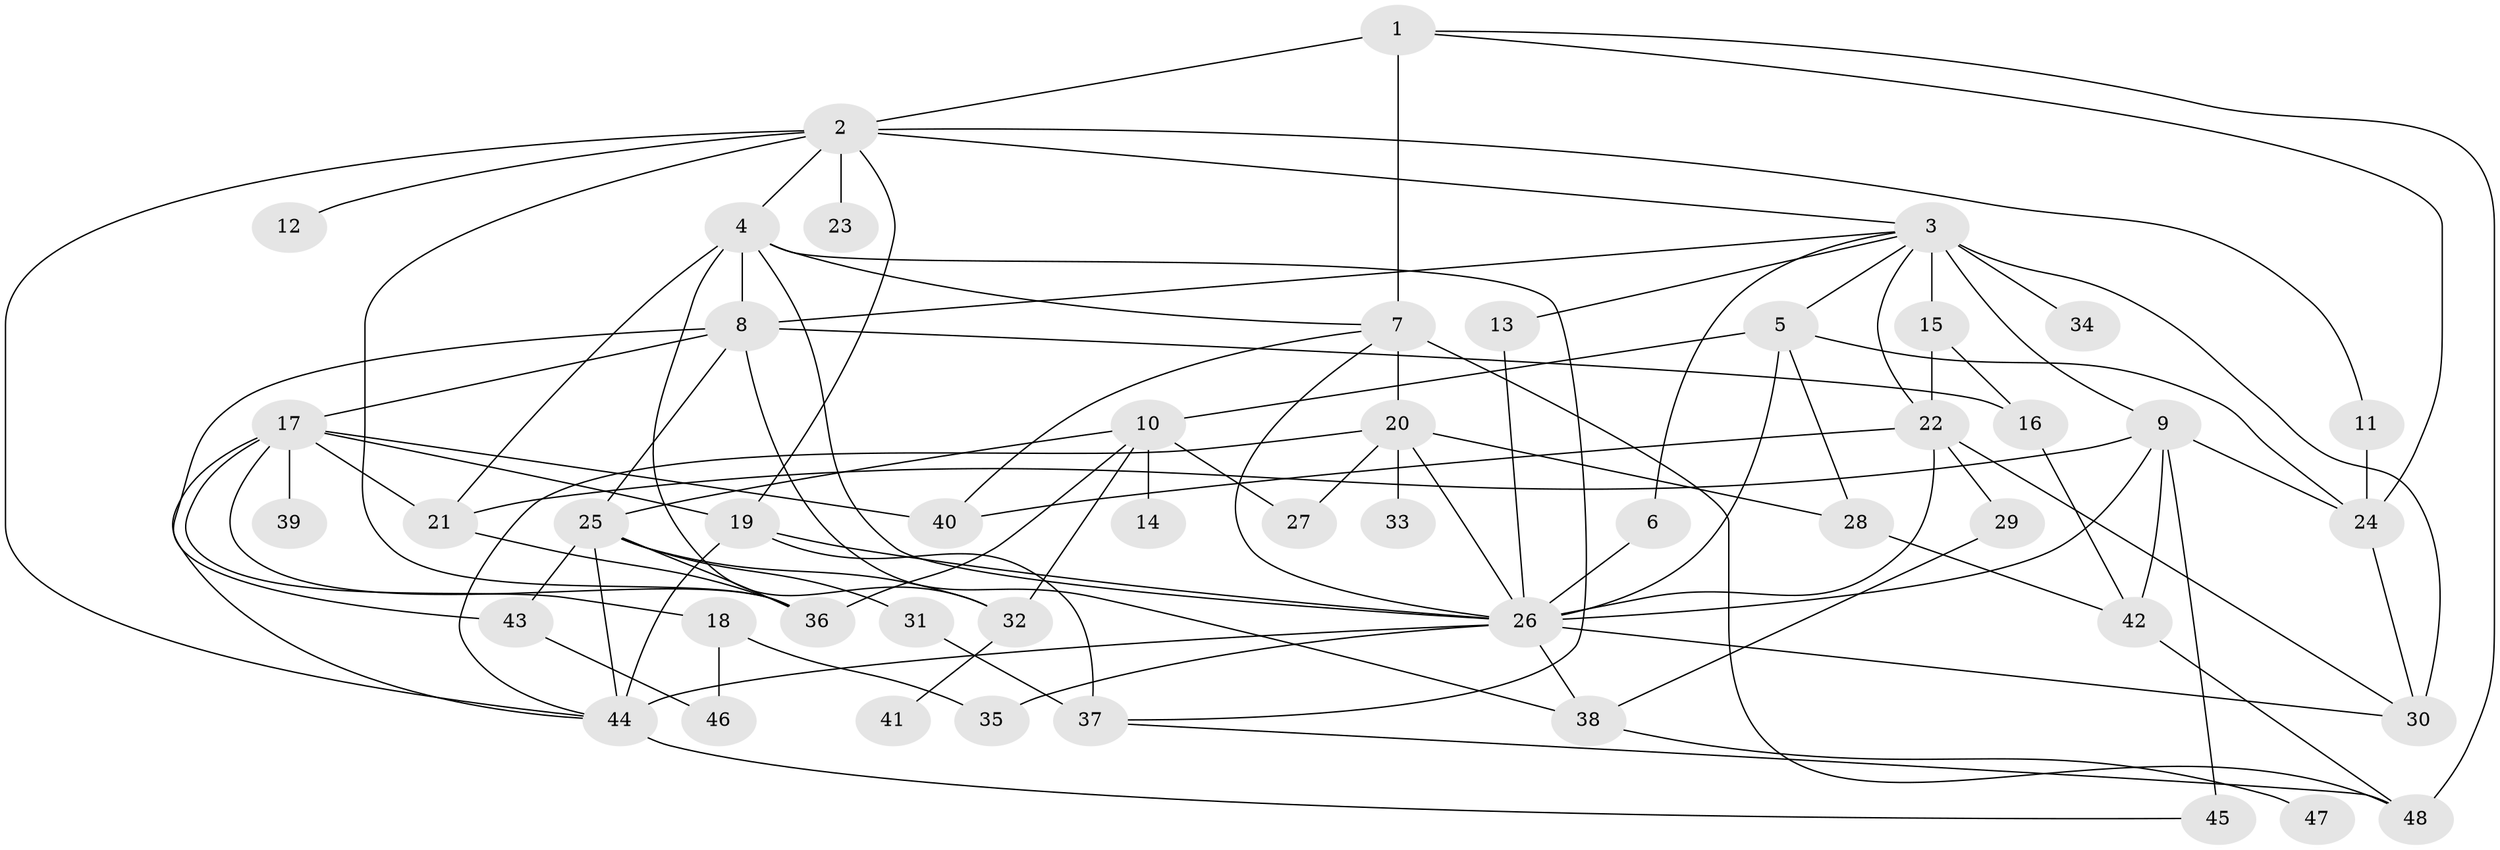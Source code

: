 // original degree distribution, {4: 0.1, 12: 0.008333333333333333, 16: 0.008333333333333333, 15: 0.008333333333333333, 7: 0.008333333333333333, 2: 0.275, 9: 0.03333333333333333, 10: 0.008333333333333333, 5: 0.058333333333333334, 3: 0.075, 1: 0.39166666666666666, 11: 0.008333333333333333, 20: 0.008333333333333333, 6: 0.008333333333333333}
// Generated by graph-tools (version 1.1) at 2025/50/03/04/25 22:50:17]
// undirected, 48 vertices, 97 edges
graph export_dot {
  node [color=gray90,style=filled];
  1;
  2;
  3;
  4;
  5;
  6;
  7;
  8;
  9;
  10;
  11;
  12;
  13;
  14;
  15;
  16;
  17;
  18;
  19;
  20;
  21;
  22;
  23;
  24;
  25;
  26;
  27;
  28;
  29;
  30;
  31;
  32;
  33;
  34;
  35;
  36;
  37;
  38;
  39;
  40;
  41;
  42;
  43;
  44;
  45;
  46;
  47;
  48;
  1 -- 2 [weight=1.0];
  1 -- 7 [weight=2.0];
  1 -- 24 [weight=1.0];
  1 -- 48 [weight=1.0];
  2 -- 3 [weight=1.0];
  2 -- 4 [weight=1.0];
  2 -- 11 [weight=1.0];
  2 -- 12 [weight=1.0];
  2 -- 19 [weight=1.0];
  2 -- 23 [weight=2.0];
  2 -- 36 [weight=1.0];
  2 -- 44 [weight=1.0];
  3 -- 5 [weight=1.0];
  3 -- 6 [weight=1.0];
  3 -- 8 [weight=1.0];
  3 -- 9 [weight=1.0];
  3 -- 13 [weight=1.0];
  3 -- 15 [weight=6.0];
  3 -- 22 [weight=1.0];
  3 -- 30 [weight=1.0];
  3 -- 34 [weight=1.0];
  4 -- 7 [weight=1.0];
  4 -- 8 [weight=7.0];
  4 -- 21 [weight=1.0];
  4 -- 26 [weight=1.0];
  4 -- 32 [weight=1.0];
  4 -- 37 [weight=1.0];
  5 -- 10 [weight=2.0];
  5 -- 24 [weight=1.0];
  5 -- 26 [weight=1.0];
  5 -- 28 [weight=1.0];
  6 -- 26 [weight=6.0];
  7 -- 20 [weight=2.0];
  7 -- 26 [weight=1.0];
  7 -- 40 [weight=1.0];
  7 -- 48 [weight=1.0];
  8 -- 16 [weight=1.0];
  8 -- 17 [weight=2.0];
  8 -- 25 [weight=1.0];
  8 -- 38 [weight=1.0];
  8 -- 43 [weight=1.0];
  9 -- 21 [weight=1.0];
  9 -- 24 [weight=1.0];
  9 -- 26 [weight=1.0];
  9 -- 42 [weight=1.0];
  9 -- 45 [weight=4.0];
  10 -- 14 [weight=1.0];
  10 -- 25 [weight=1.0];
  10 -- 27 [weight=1.0];
  10 -- 32 [weight=1.0];
  10 -- 36 [weight=1.0];
  11 -- 24 [weight=2.0];
  13 -- 26 [weight=1.0];
  15 -- 16 [weight=1.0];
  15 -- 22 [weight=1.0];
  16 -- 42 [weight=1.0];
  17 -- 18 [weight=1.0];
  17 -- 19 [weight=1.0];
  17 -- 21 [weight=1.0];
  17 -- 36 [weight=1.0];
  17 -- 39 [weight=2.0];
  17 -- 40 [weight=1.0];
  17 -- 44 [weight=1.0];
  18 -- 35 [weight=1.0];
  18 -- 46 [weight=1.0];
  19 -- 26 [weight=1.0];
  19 -- 37 [weight=3.0];
  19 -- 44 [weight=4.0];
  20 -- 26 [weight=1.0];
  20 -- 27 [weight=1.0];
  20 -- 28 [weight=1.0];
  20 -- 33 [weight=3.0];
  20 -- 44 [weight=1.0];
  21 -- 36 [weight=1.0];
  22 -- 26 [weight=1.0];
  22 -- 29 [weight=2.0];
  22 -- 30 [weight=1.0];
  22 -- 40 [weight=1.0];
  24 -- 30 [weight=1.0];
  25 -- 31 [weight=1.0];
  25 -- 32 [weight=1.0];
  25 -- 36 [weight=1.0];
  25 -- 43 [weight=1.0];
  25 -- 44 [weight=2.0];
  26 -- 30 [weight=1.0];
  26 -- 35 [weight=1.0];
  26 -- 38 [weight=1.0];
  26 -- 44 [weight=1.0];
  28 -- 42 [weight=2.0];
  29 -- 38 [weight=1.0];
  31 -- 37 [weight=1.0];
  32 -- 41 [weight=1.0];
  37 -- 48 [weight=1.0];
  38 -- 47 [weight=1.0];
  42 -- 48 [weight=1.0];
  43 -- 46 [weight=1.0];
  44 -- 45 [weight=1.0];
}
